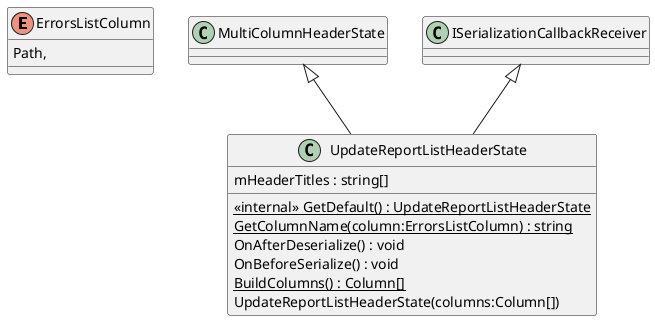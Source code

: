 @startuml
enum ErrorsListColumn {
    Path,
}
class UpdateReportListHeaderState {
    <<internal>> {static} GetDefault() : UpdateReportListHeaderState
    {static} GetColumnName(column:ErrorsListColumn) : string
    OnAfterDeserialize() : void
    OnBeforeSerialize() : void
    {static} BuildColumns() : Column[]
    UpdateReportListHeaderState(columns:Column[])
    mHeaderTitles : string[]
}
MultiColumnHeaderState <|-- UpdateReportListHeaderState
ISerializationCallbackReceiver <|-- UpdateReportListHeaderState
@enduml
